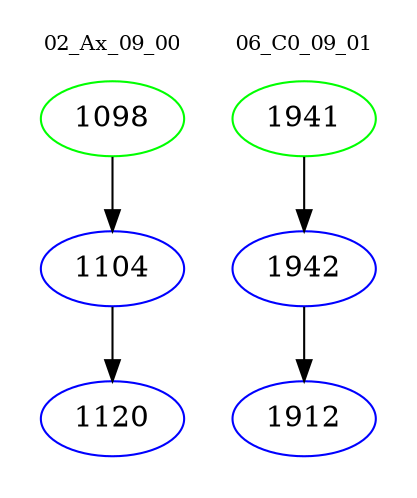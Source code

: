 digraph{
subgraph cluster_0 {
color = white
label = "02_Ax_09_00";
fontsize=10;
T0_1098 [label="1098", color="green"]
T0_1098 -> T0_1104 [color="black"]
T0_1104 [label="1104", color="blue"]
T0_1104 -> T0_1120 [color="black"]
T0_1120 [label="1120", color="blue"]
}
subgraph cluster_1 {
color = white
label = "06_C0_09_01";
fontsize=10;
T1_1941 [label="1941", color="green"]
T1_1941 -> T1_1942 [color="black"]
T1_1942 [label="1942", color="blue"]
T1_1942 -> T1_1912 [color="black"]
T1_1912 [label="1912", color="blue"]
}
}
